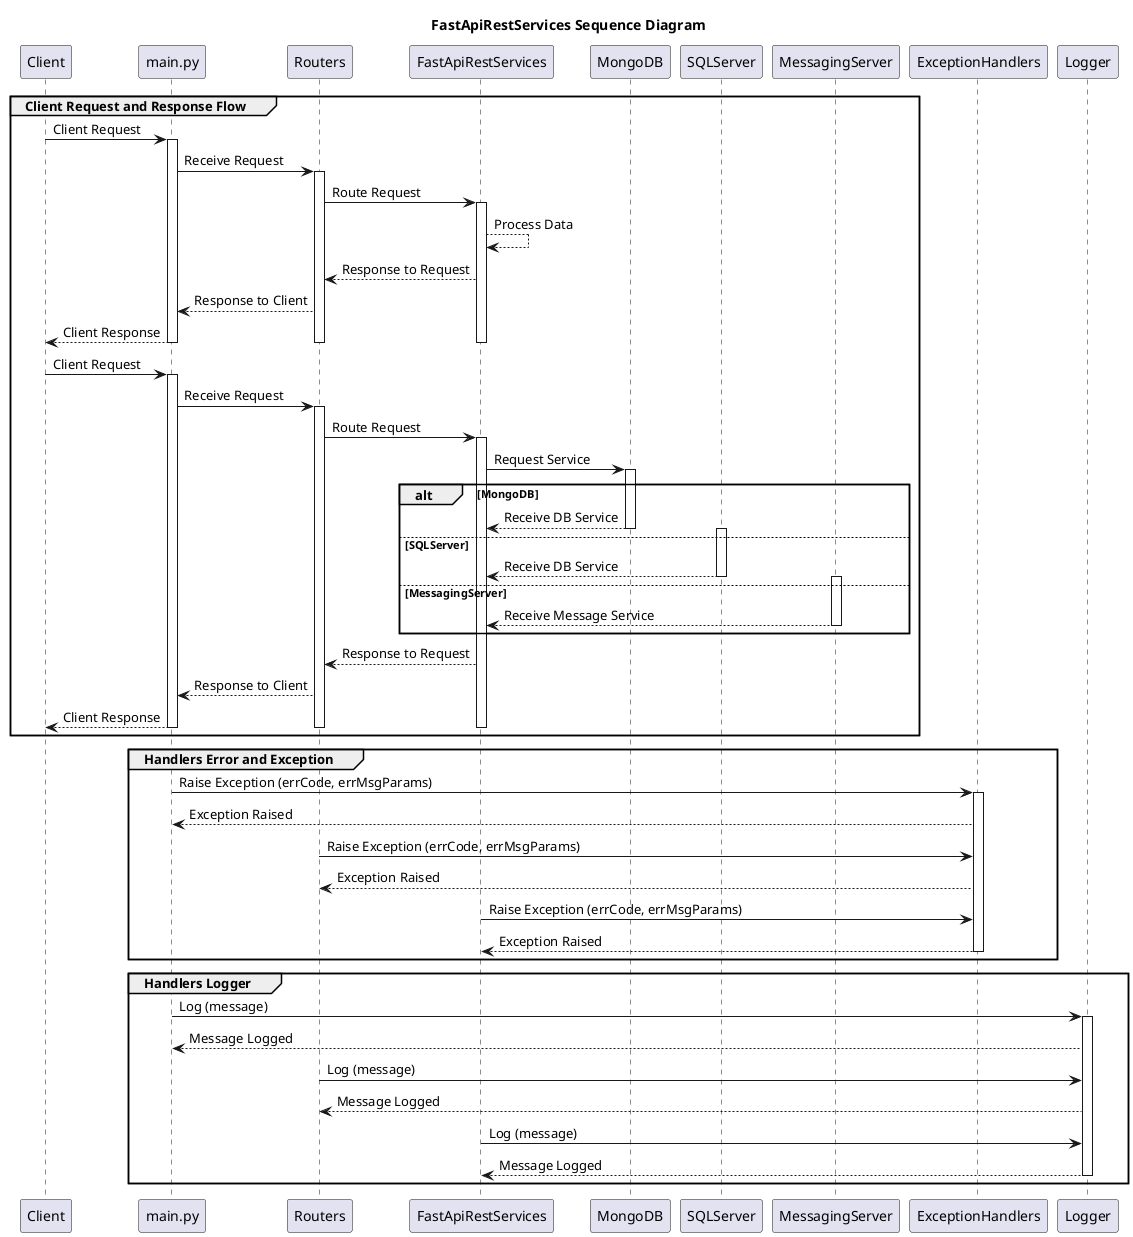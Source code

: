 @startuml sequence_diagram

title FastApiRestServices Sequence Diagram
participant "Client" as Client
participant "main.py" as Main
participant "Routers" as Routers
participant "FastApiRestServices" as FastApiRestServices
participant "MongoDB" as MongoDB
participant "SQLServer" as SQLServer
participant "MessagingServer" as MessagingServer
participant "ExceptionHandlers" as ExceptionHandlers
participant "Logger" as Logger


group Client Request and Response Flow
    Client -> Main: Client Request
    activate Main
    Main -> Routers: Receive Request
    activate Routers
    Routers -> FastApiRestServices: Route Request
    activate FastApiRestServices
    FastApiRestServices --> FastApiRestServices: Process Data
    FastApiRestServices --> Routers: Response to Request
    Routers --> Main: Response to Client
    Main --> Client: Client Response
    deactivate FastApiRestServices
    deactivate Routers
    deactivate Main


     Client -> Main: Client Request
    activate Main
    Main -> Routers: Receive Request
    activate Routers
    Routers -> FastApiRestServices: Route Request
    activate FastApiRestServices
    FastApiRestServices -> MongoDB: Request Service
    alt MongoDB
        activate MongoDB
        MongoDB --> FastApiRestServices: Receive DB Service
        deactivate MongoDB
    else SQLServer
        activate SQLServer
        SQLServer --> FastApiRestServices: Receive DB Service
        deactivate SQLServer
    else MessagingServer
        activate MessagingServer
        MessagingServer --> FastApiRestServices: Receive Message Service
        deactivate MessagingServer
    end
    FastApiRestServices --> Routers: Response to Request
    Routers --> Main: Response to Client
    Main --> Client: Client Response
    deactivate FastApiRestServices
    deactivate Routers
    deactivate Main
end

group Handlers Error and Exception
    Main -> ExceptionHandlers: Raise Exception (errCode, errMsgParams)
    activate ExceptionHandlers
    ExceptionHandlers --> Main: Exception Raised

    Routers -> ExceptionHandlers: Raise Exception (errCode, errMsgParams)
    ExceptionHandlers --> Routers: Exception Raised

    FastApiRestServices -> ExceptionHandlers: Raise Exception (errCode, errMsgParams)
    ExceptionHandlers --> FastApiRestServices: Exception Raised
    deactivate ExceptionHandlers
end

group Handlers Logger
    Main -> Logger: Log (message)
    activate Logger
    Logger --> Main: Message Logged

    Routers -> Logger: Log (message)
    Logger --> Routers: Message Logged
    
    FastApiRestServices -> Logger: Log (message)
    Logger --> FastApiRestServices: Message Logged
    deactivate Logger
end

@enduml
